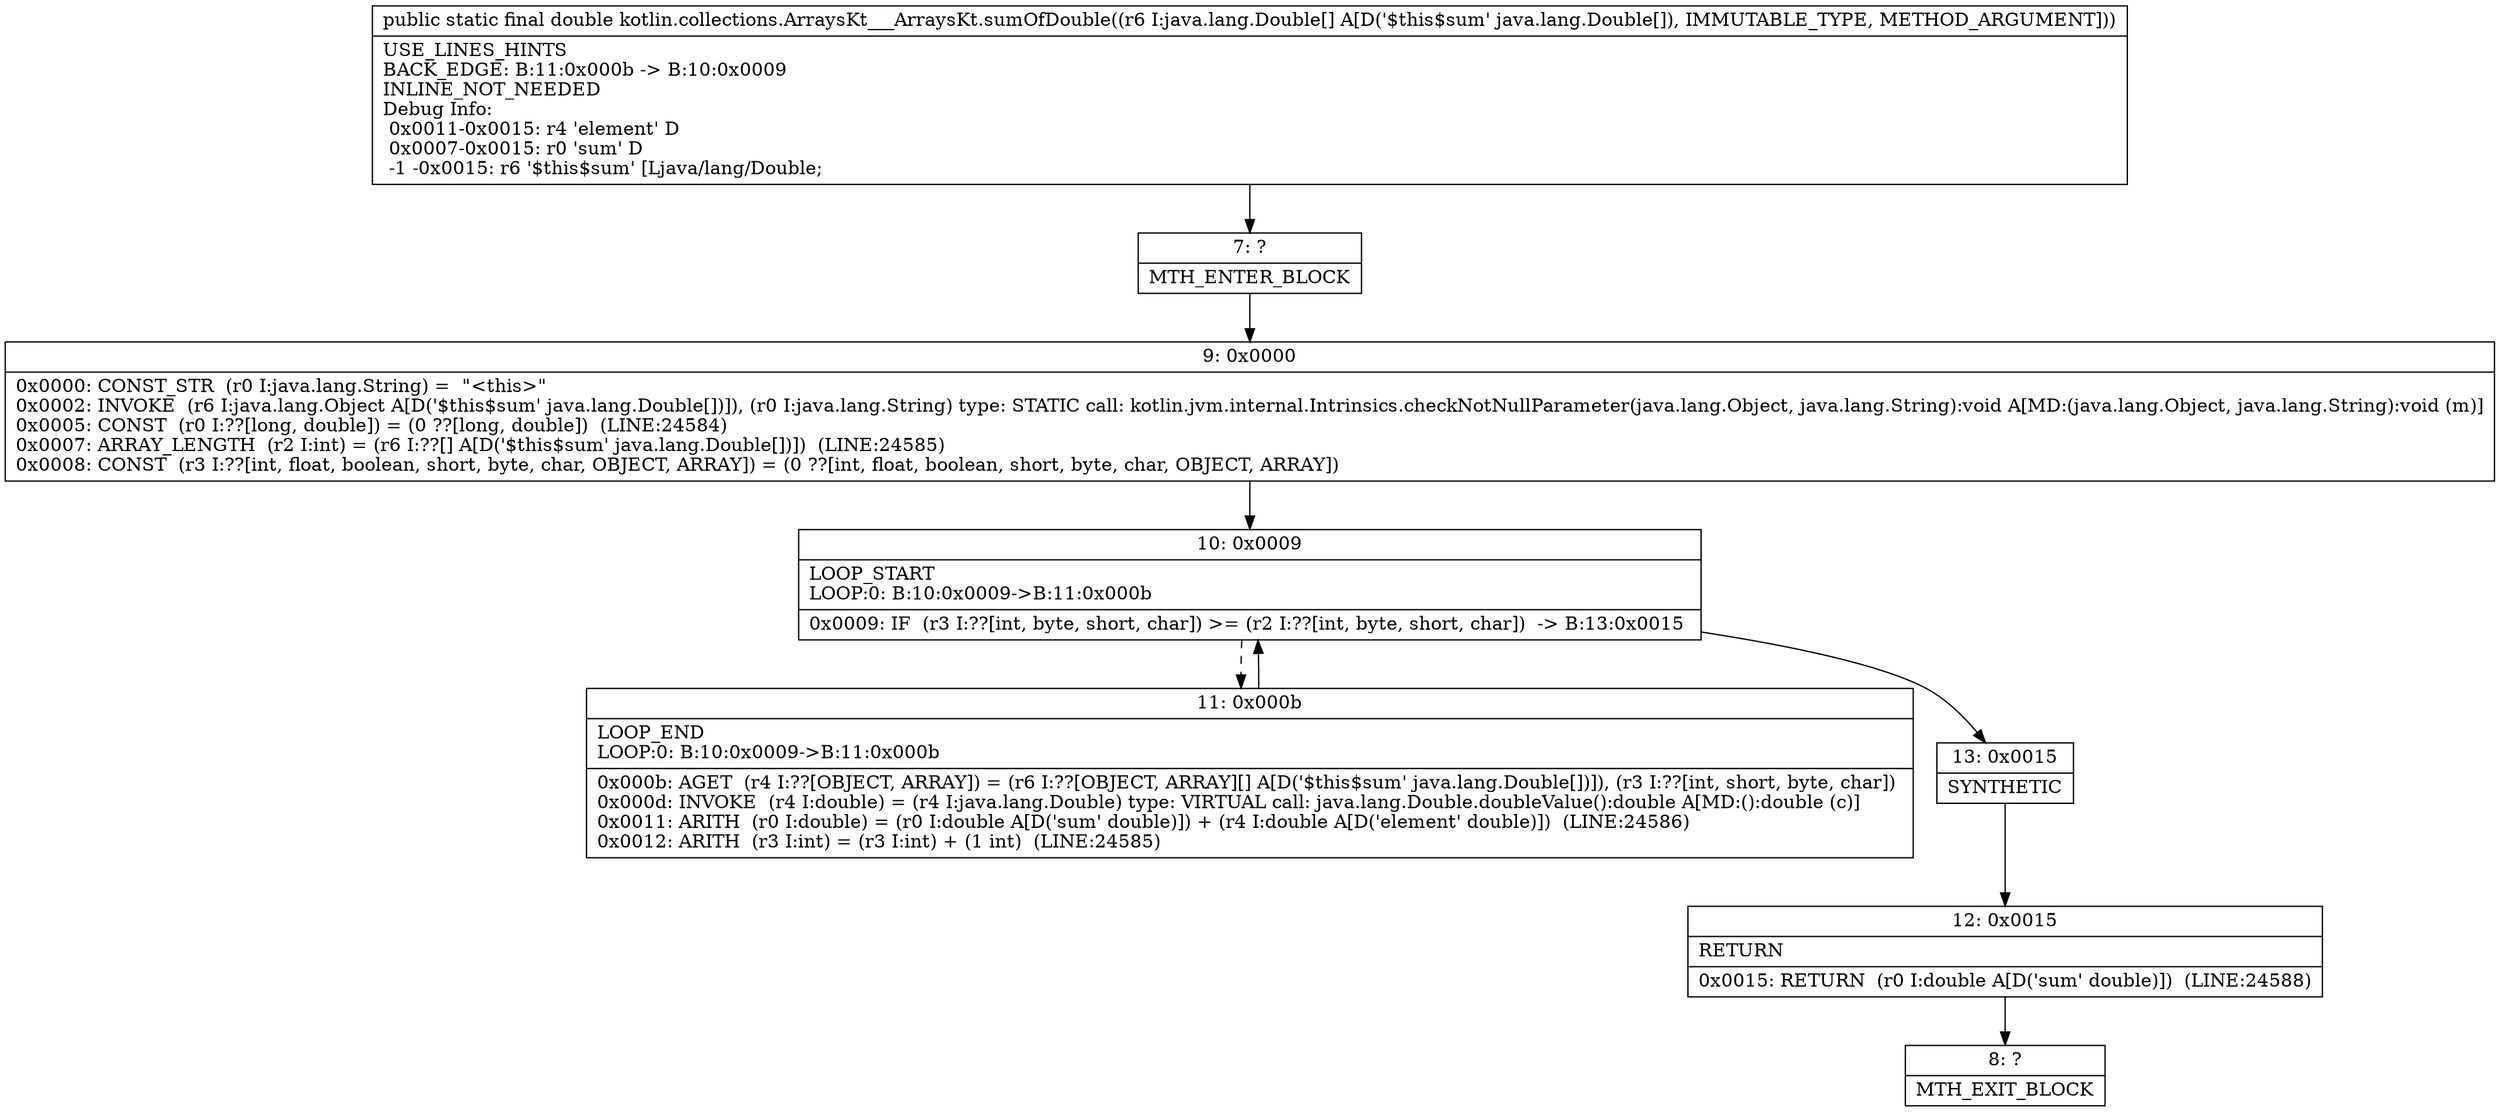 digraph "CFG forkotlin.collections.ArraysKt___ArraysKt.sumOfDouble([Ljava\/lang\/Double;)D" {
Node_7 [shape=record,label="{7\:\ ?|MTH_ENTER_BLOCK\l}"];
Node_9 [shape=record,label="{9\:\ 0x0000|0x0000: CONST_STR  (r0 I:java.lang.String) =  \"\<this\>\" \l0x0002: INVOKE  (r6 I:java.lang.Object A[D('$this$sum' java.lang.Double[])]), (r0 I:java.lang.String) type: STATIC call: kotlin.jvm.internal.Intrinsics.checkNotNullParameter(java.lang.Object, java.lang.String):void A[MD:(java.lang.Object, java.lang.String):void (m)]\l0x0005: CONST  (r0 I:??[long, double]) = (0 ??[long, double])  (LINE:24584)\l0x0007: ARRAY_LENGTH  (r2 I:int) = (r6 I:??[] A[D('$this$sum' java.lang.Double[])])  (LINE:24585)\l0x0008: CONST  (r3 I:??[int, float, boolean, short, byte, char, OBJECT, ARRAY]) = (0 ??[int, float, boolean, short, byte, char, OBJECT, ARRAY]) \l}"];
Node_10 [shape=record,label="{10\:\ 0x0009|LOOP_START\lLOOP:0: B:10:0x0009\-\>B:11:0x000b\l|0x0009: IF  (r3 I:??[int, byte, short, char]) \>= (r2 I:??[int, byte, short, char])  \-\> B:13:0x0015 \l}"];
Node_11 [shape=record,label="{11\:\ 0x000b|LOOP_END\lLOOP:0: B:10:0x0009\-\>B:11:0x000b\l|0x000b: AGET  (r4 I:??[OBJECT, ARRAY]) = (r6 I:??[OBJECT, ARRAY][] A[D('$this$sum' java.lang.Double[])]), (r3 I:??[int, short, byte, char]) \l0x000d: INVOKE  (r4 I:double) = (r4 I:java.lang.Double) type: VIRTUAL call: java.lang.Double.doubleValue():double A[MD:():double (c)]\l0x0011: ARITH  (r0 I:double) = (r0 I:double A[D('sum' double)]) + (r4 I:double A[D('element' double)])  (LINE:24586)\l0x0012: ARITH  (r3 I:int) = (r3 I:int) + (1 int)  (LINE:24585)\l}"];
Node_13 [shape=record,label="{13\:\ 0x0015|SYNTHETIC\l}"];
Node_12 [shape=record,label="{12\:\ 0x0015|RETURN\l|0x0015: RETURN  (r0 I:double A[D('sum' double)])  (LINE:24588)\l}"];
Node_8 [shape=record,label="{8\:\ ?|MTH_EXIT_BLOCK\l}"];
MethodNode[shape=record,label="{public static final double kotlin.collections.ArraysKt___ArraysKt.sumOfDouble((r6 I:java.lang.Double[] A[D('$this$sum' java.lang.Double[]), IMMUTABLE_TYPE, METHOD_ARGUMENT]))  | USE_LINES_HINTS\lBACK_EDGE: B:11:0x000b \-\> B:10:0x0009\lINLINE_NOT_NEEDED\lDebug Info:\l  0x0011\-0x0015: r4 'element' D\l  0x0007\-0x0015: r0 'sum' D\l  \-1 \-0x0015: r6 '$this$sum' [Ljava\/lang\/Double;\l}"];
MethodNode -> Node_7;Node_7 -> Node_9;
Node_9 -> Node_10;
Node_10 -> Node_11[style=dashed];
Node_10 -> Node_13;
Node_11 -> Node_10;
Node_13 -> Node_12;
Node_12 -> Node_8;
}

